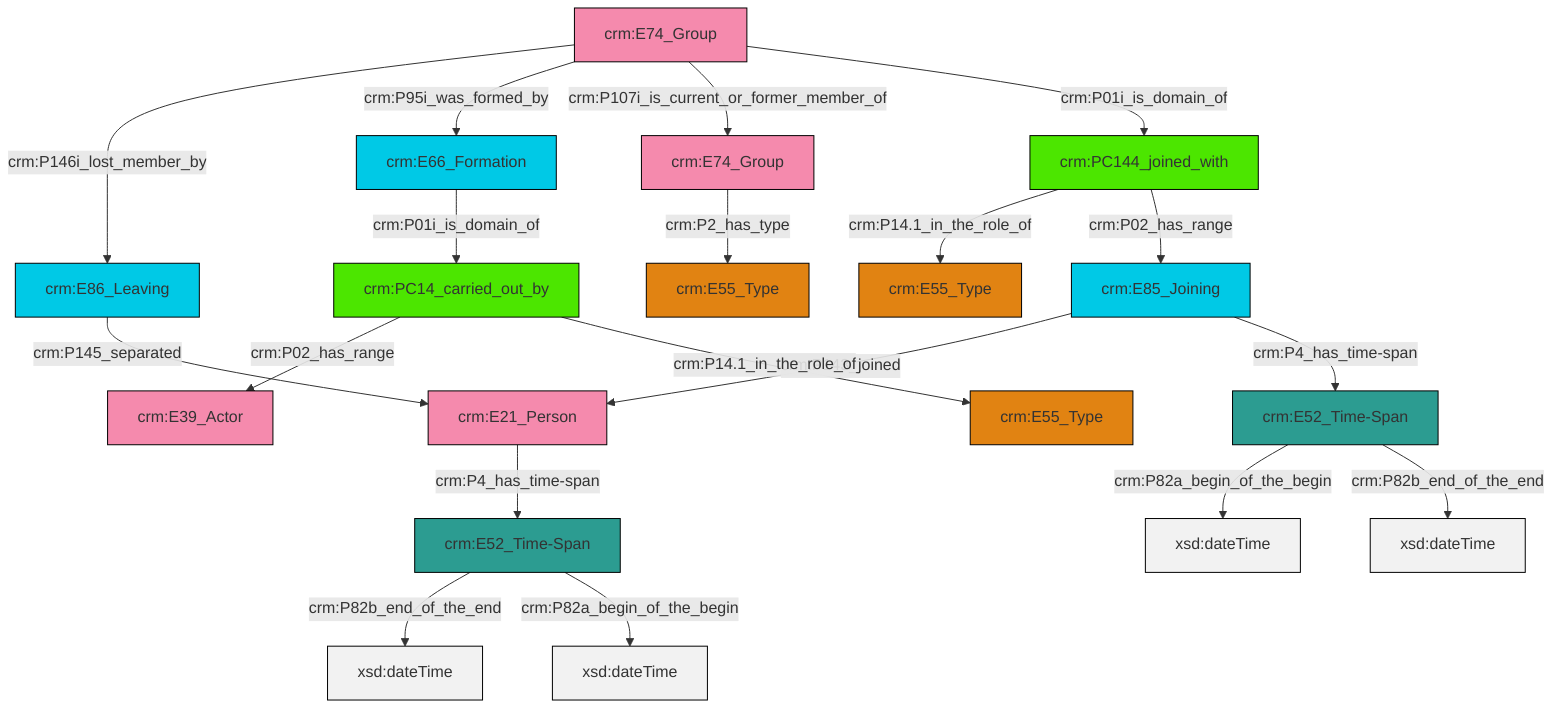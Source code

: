 graph TD
classDef Literal fill:#f2f2f2,stroke:#000000;
classDef CRM_Entity fill:#FFFFFF,stroke:#000000;
classDef Temporal_Entity fill:#00C9E6, stroke:#000000;
classDef Type fill:#E18312, stroke:#000000;
classDef Time-Span fill:#2C9C91, stroke:#000000;
classDef Appellation fill:#FFEB7F, stroke:#000000;
classDef Place fill:#008836, stroke:#000000;
classDef Persistent_Item fill:#B266B2, stroke:#000000;
classDef Conceptual_Object fill:#FFD700, stroke:#000000;
classDef Physical_Thing fill:#D2B48C, stroke:#000000;
classDef Actor fill:#f58aad, stroke:#000000;
classDef PC_Classes fill:#4ce600, stroke:#000000;
classDef Multi fill:#cccccc,stroke:#000000;

0["crm:PC144_joined_with"]:::PC_Classes -->|crm:P14.1_in_the_role_of| 1["crm:E55_Type"]:::Type
2["crm:E74_Group"]:::Actor -->|crm:P146i_lost_member_by| 3["crm:E86_Leaving"]:::Temporal_Entity
9["crm:E85_Joining"]:::Temporal_Entity -->|crm:P143_joined| 4["crm:E21_Person"]:::Actor
10["crm:E52_Time-Span"]:::Time-Span -->|crm:P82b_end_of_the_end| 11[xsd:dateTime]:::Literal
16["crm:E66_Formation"]:::Temporal_Entity -->|crm:P01i_is_domain_of| 17["crm:PC14_carried_out_by"]:::PC_Classes
17["crm:PC14_carried_out_by"]:::PC_Classes -->|crm:P02_has_range| 6["crm:E39_Actor"]:::Actor
9["crm:E85_Joining"]:::Temporal_Entity -->|crm:P4_has_time-span| 22["crm:E52_Time-Span"]:::Time-Span
4["crm:E21_Person"]:::Actor -->|crm:P4_has_time-span| 10["crm:E52_Time-Span"]:::Time-Span
17["crm:PC14_carried_out_by"]:::PC_Classes -->|crm:P14.1_in_the_role_of| 18["crm:E55_Type"]:::Type
2["crm:E74_Group"]:::Actor -->|crm:P95i_was_formed_by| 16["crm:E66_Formation"]:::Temporal_Entity
10["crm:E52_Time-Span"]:::Time-Span -->|crm:P82a_begin_of_the_begin| 25[xsd:dateTime]:::Literal
2["crm:E74_Group"]:::Actor -->|crm:P107i_is_current_or_former_member_of| 20["crm:E74_Group"]:::Actor
2["crm:E74_Group"]:::Actor -->|crm:P01i_is_domain_of| 0["crm:PC144_joined_with"]:::PC_Classes
22["crm:E52_Time-Span"]:::Time-Span -->|crm:P82a_begin_of_the_begin| 29[xsd:dateTime]:::Literal
3["crm:E86_Leaving"]:::Temporal_Entity -->|crm:P145_separated| 4["crm:E21_Person"]:::Actor
0["crm:PC144_joined_with"]:::PC_Classes -->|crm:P02_has_range| 9["crm:E85_Joining"]:::Temporal_Entity
22["crm:E52_Time-Span"]:::Time-Span -->|crm:P82b_end_of_the_end| 32[xsd:dateTime]:::Literal
20["crm:E74_Group"]:::Actor -->|crm:P2_has_type| 13["crm:E55_Type"]:::Type